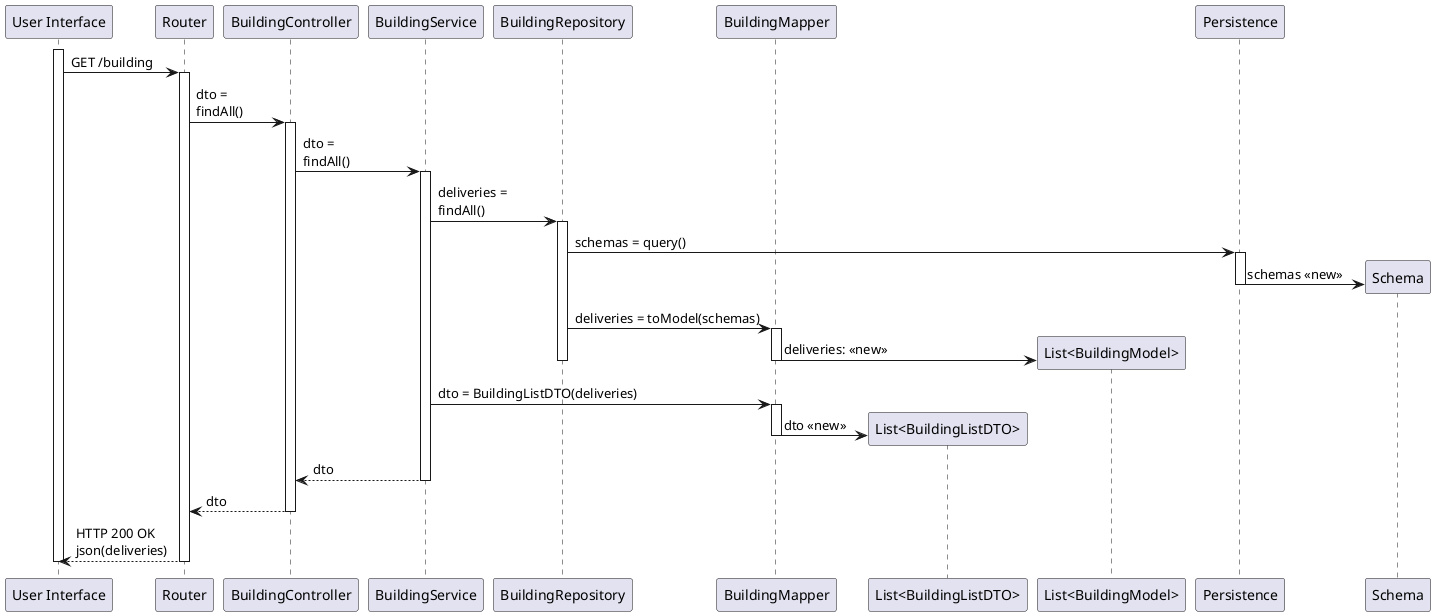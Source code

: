 @startuml
participant "User Interface" as UI
participant "Router" as Router
participant "BuildingController" as Controller
participant "BuildingService" as Service

participant "BuildingRepository" as Repository
participant "BuildingMapper" as Mapper
participant "List<BuildingListDTO>" as BuildingListDTO
participant "List<BuildingModel>" as Model

participant "Persistence" as Persistence
participant "Schema" as Schema

activate UI
UI -> Router: GET /building
activate Router
Router -> Controller: dto =\nfindAll()
activate Controller
Controller -> Service: dto =\nfindAll()
activate Service
Service -> Repository: deliveries =\nfindAll()
activate Repository
Repository -> Persistence: schemas = query()
activate Persistence
create Schema
Persistence -> Schema: schemas <<new>>
deactivate Persistence
Repository -> Mapper: deliveries = toModel(schemas)
activate Mapper
create Model
Mapper -> Model: deliveries: <<new>>
deactivate Mapper
deactivate Repository
Service -> Mapper: dto = BuildingListDTO(deliveries)
activate Mapper
create BuildingListDTO
Mapper -> BuildingListDTO: dto <<new>>
deactivate Mapper
Service --> Controller: dto
deactivate Service
Controller --> Router: dto
deactivate Controller
Router --> UI: HTTP 200 OK\njson(deliveries)
deactivate Router
deactivate UI
@enduml